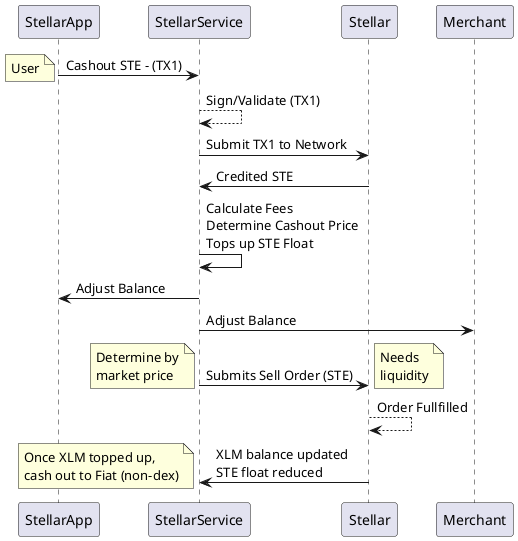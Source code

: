 @startuml

'StellarApp -> StellarService: Start Transaction
'note left: Holds private key
'
'StellarService --> StellarService: Creates Job
'StellarService -> StellarApp: JobID (ABC-123)

StellarApp -> StellarService: Cashout STE - (TX1)
note left: User

StellarService --> StellarService: Sign/Validate (TX1)

StellarService -> Stellar: Submit TX1 to Network

Stellar -> StellarService: Credited STE

StellarService -> StellarService: Calculate Fees\nDetermine Cashout Price\nTops up STE Float

StellarService -> StellarApp: Adjust Balance

StellarService -> Merchant: Adjust Balance

StellarService -> Stellar: Submits Sell Order (STE)
note left: Determine by\nmarket price
note right: Needs\nliquidity

Stellar --> Stellar: Order Fullfilled

Stellar -> StellarService: XLM balance updated\nSTE float reduced
note left: Once XLM topped up,\ncash out to Fiat (non-dex)

@enduml
